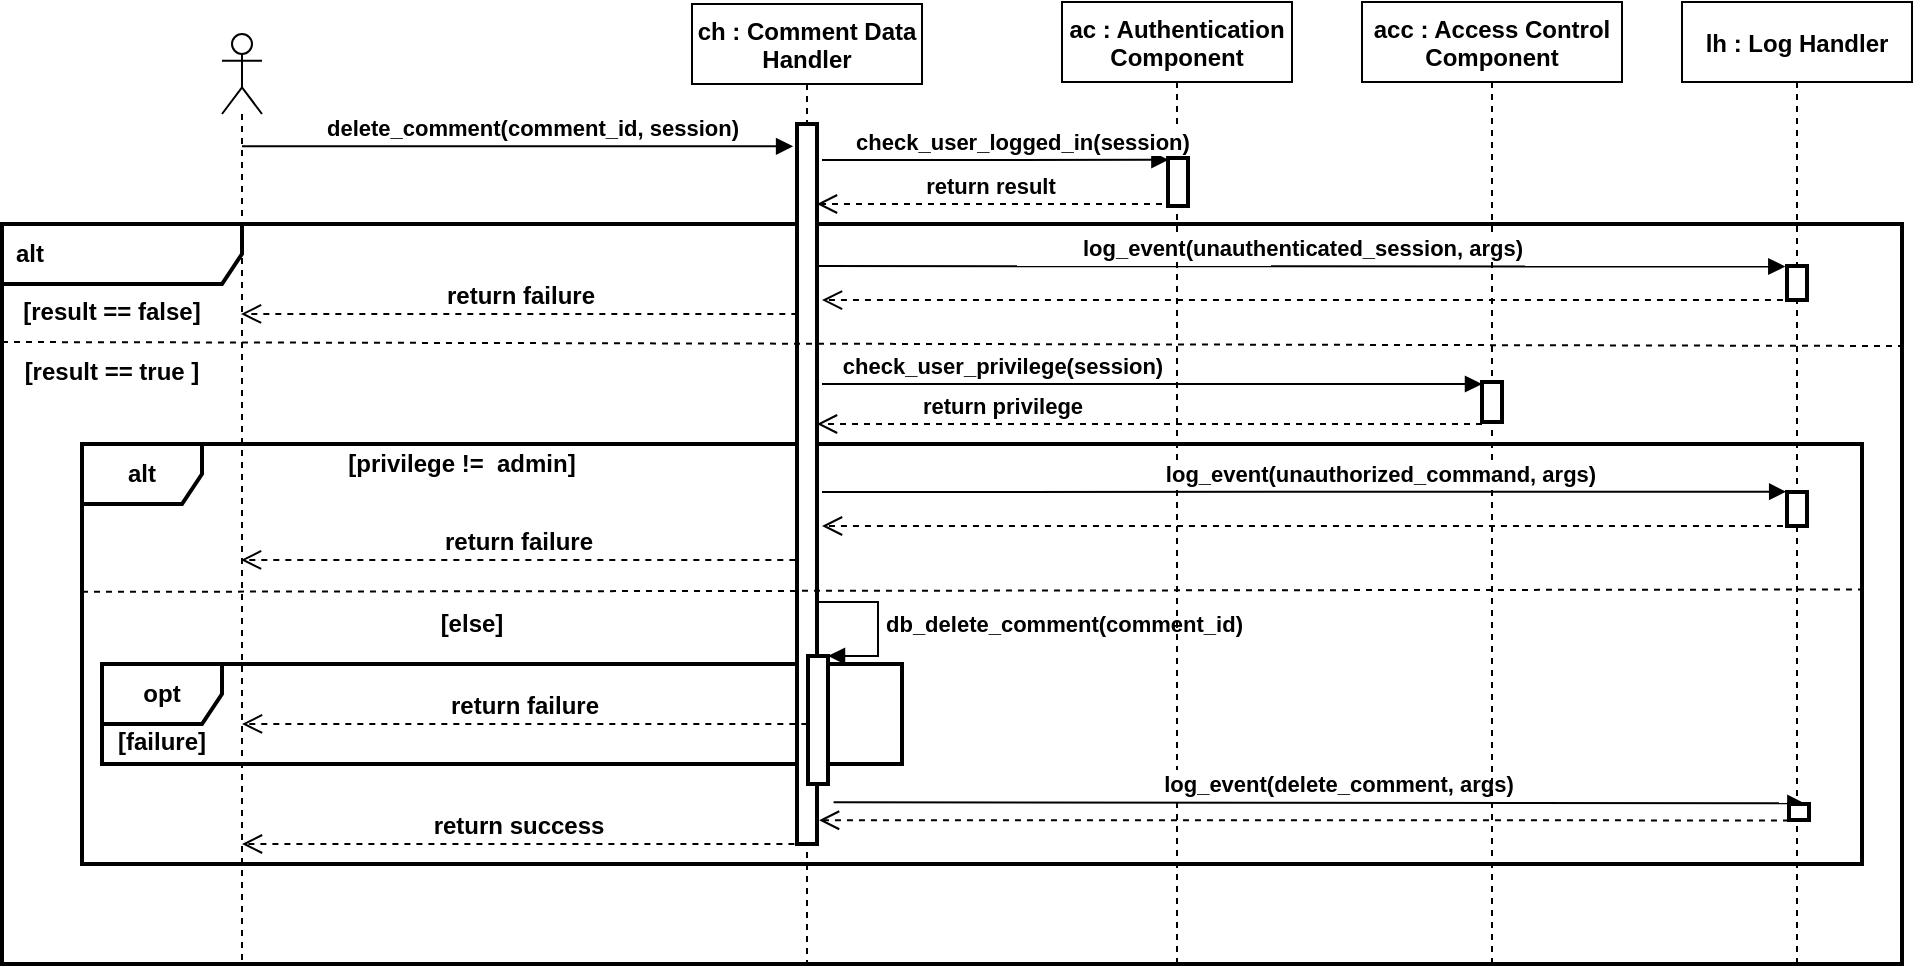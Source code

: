 <mxfile version="15.5.4" type="device"><diagram id="iNSmyKYfU8Jn5sc_922k" name="Page-1"><mxGraphModel dx="2035" dy="650" grid="1" gridSize="10" guides="1" tooltips="1" connect="1" arrows="1" fold="1" page="1" pageScale="1" pageWidth="850" pageHeight="1100" math="0" shadow="0"><root><mxCell id="0"/><mxCell id="1" parent="0"/><mxCell id="IfFnZldsuTPujF-EOs4x-30" value="&lt;font style=&quot;font-size: 12px&quot;&gt;&lt;b&gt;alt&lt;/b&gt;&lt;/font&gt;" style="shape=umlFrame;whiteSpace=wrap;html=1;width=120;height=30;boundedLbl=1;verticalAlign=middle;align=left;spacingLeft=5;strokeWidth=2;" parent="1" vertex="1"><mxGeometry x="-90" y="190" width="950" height="370" as="geometry"/></mxCell><mxCell id="IfFnZldsuTPujF-EOs4x-45" value="&lt;b&gt;alt&lt;/b&gt;" style="shape=umlFrame;whiteSpace=wrap;html=1;fontSize=12;strokeWidth=2;" parent="1" vertex="1"><mxGeometry x="-50" y="300" width="890" height="210" as="geometry"/></mxCell><mxCell id="gBuheMjF00UarFfIKdAf-5" value="&lt;b&gt;opt&lt;/b&gt;" style="shape=umlFrame;whiteSpace=wrap;html=1;strokeWidth=2;" vertex="1" parent="1"><mxGeometry x="-40" y="410" width="400" height="50" as="geometry"/></mxCell><mxCell id="IfFnZldsuTPujF-EOs4x-60" value="&lt;b&gt;check_user_privilege(session)&lt;/b&gt;" style="html=1;verticalAlign=bottom;endArrow=block;rounded=0;" parent="1" target="IfFnZldsuTPujF-EOs4x-62" edge="1"><mxGeometry x="-0.456" width="80" relative="1" as="geometry"><mxPoint x="320" y="270" as="sourcePoint"/><mxPoint x="640" y="270" as="targetPoint"/><mxPoint as="offset"/></mxGeometry></mxCell><mxCell id="IfFnZldsuTPujF-EOs4x-31" value="ch : Comment Data&#xA; Handler" style="shape=umlLifeline;perimeter=lifelinePerimeter;container=1;collapsible=0;recursiveResize=0;rounded=0;shadow=0;strokeWidth=1;fontStyle=1" parent="1" vertex="1"><mxGeometry x="255" y="80" width="115" height="480" as="geometry"/></mxCell><mxCell id="IfFnZldsuTPujF-EOs4x-32" value="" style="points=[];perimeter=orthogonalPerimeter;rounded=0;shadow=0;strokeWidth=2;" parent="IfFnZldsuTPujF-EOs4x-31" vertex="1"><mxGeometry x="52.5" y="60" width="10" height="360" as="geometry"/></mxCell><mxCell id="IfFnZldsuTPujF-EOs4x-67" value="" style="html=1;points=[];perimeter=orthogonalPerimeter;fontSize=11;strokeWidth=2;" parent="IfFnZldsuTPujF-EOs4x-31" vertex="1"><mxGeometry x="58" y="326" width="10" height="64" as="geometry"/></mxCell><mxCell id="IfFnZldsuTPujF-EOs4x-68" value="&lt;b&gt;db_delete_comment(comment_id)&lt;/b&gt;" style="edgeStyle=orthogonalEdgeStyle;html=1;align=left;spacingLeft=2;endArrow=block;rounded=0;entryX=1;entryY=0;fontSize=11;" parent="IfFnZldsuTPujF-EOs4x-31" target="IfFnZldsuTPujF-EOs4x-67" edge="1"><mxGeometry relative="1" as="geometry"><mxPoint x="63" y="299" as="sourcePoint"/><Array as="points"><mxPoint x="93" y="299"/><mxPoint x="93" y="326"/></Array></mxGeometry></mxCell><mxCell id="IfFnZldsuTPujF-EOs4x-33" value="" style="shape=umlLifeline;participant=umlActor;perimeter=lifelinePerimeter;whiteSpace=wrap;html=1;container=1;collapsible=0;recursiveResize=0;verticalAlign=top;spacingTop=36;outlineConnect=0;" parent="1" vertex="1"><mxGeometry x="20" y="95" width="20" height="465" as="geometry"/></mxCell><mxCell id="IfFnZldsuTPujF-EOs4x-34" value="" style="html=1;verticalAlign=bottom;endArrow=block;rounded=0;entryX=-0.195;entryY=0.031;entryDx=0;entryDy=0;entryPerimeter=0;" parent="1" source="IfFnZldsuTPujF-EOs4x-33" target="IfFnZldsuTPujF-EOs4x-32" edge="1"><mxGeometry width="80" relative="1" as="geometry"><mxPoint x="140" y="149" as="sourcePoint"/><mxPoint x="300" y="150" as="targetPoint"/></mxGeometry></mxCell><mxCell id="IfFnZldsuTPujF-EOs4x-59" value="&lt;b&gt;delete_comment(comment_id, session)&lt;br&gt;&lt;/b&gt;" style="edgeLabel;html=1;align=center;verticalAlign=middle;resizable=0;points=[];" parent="IfFnZldsuTPujF-EOs4x-34" vertex="1" connectable="0"><mxGeometry x="-0.099" y="1" relative="1" as="geometry"><mxPoint x="21" y="-8" as="offset"/></mxGeometry></mxCell><mxCell id="IfFnZldsuTPujF-EOs4x-35" value="ac : Authentication&#xA; Component" style="shape=umlLifeline;perimeter=lifelinePerimeter;container=1;collapsible=0;recursiveResize=0;rounded=0;shadow=0;strokeWidth=1;fontStyle=1" parent="1" vertex="1"><mxGeometry x="440" y="79" width="115" height="481" as="geometry"/></mxCell><mxCell id="IfFnZldsuTPujF-EOs4x-36" value="" style="points=[];perimeter=orthogonalPerimeter;rounded=0;shadow=0;strokeWidth=2;" parent="IfFnZldsuTPujF-EOs4x-35" vertex="1"><mxGeometry x="53" y="78" width="10" height="24" as="geometry"/></mxCell><mxCell id="IfFnZldsuTPujF-EOs4x-38" value="&lt;b&gt;check_user_logged_in(session)&lt;/b&gt;" style="html=1;verticalAlign=bottom;endArrow=block;rounded=0;entryX=0.021;entryY=0.038;entryDx=0;entryDy=0;entryPerimeter=0;" parent="1" target="IfFnZldsuTPujF-EOs4x-36" edge="1"><mxGeometry x="0.155" width="80" relative="1" as="geometry"><mxPoint x="320" y="158" as="sourcePoint"/><mxPoint x="520" y="158" as="targetPoint"/><mxPoint as="offset"/></mxGeometry></mxCell><mxCell id="IfFnZldsuTPujF-EOs4x-39" value="&lt;b&gt;return result&lt;br&gt;&lt;/b&gt;" style="html=1;verticalAlign=bottom;endArrow=open;dashed=1;endSize=8;rounded=0;" parent="1" target="IfFnZldsuTPujF-EOs4x-32" edge="1"><mxGeometry relative="1" as="geometry"><mxPoint x="490" y="180" as="sourcePoint"/><mxPoint x="560" y="180" as="targetPoint"/></mxGeometry></mxCell><mxCell id="IfFnZldsuTPujF-EOs4x-41" value="" style="endArrow=none;dashed=1;html=1;strokeWidth=1;rounded=0;endSize=6;exitX=0;exitY=1;exitDx=0;exitDy=0;" parent="1" source="IfFnZldsuTPujF-EOs4x-43" edge="1"><mxGeometry width="50" height="50" relative="1" as="geometry"><mxPoint x="-4" y="250.0" as="sourcePoint"/><mxPoint x="860" y="251" as="targetPoint"/></mxGeometry></mxCell><mxCell id="IfFnZldsuTPujF-EOs4x-42" value="&lt;b&gt;[result == true ]&lt;br&gt;&lt;/b&gt;" style="text;html=1;strokeColor=none;fillColor=none;align=center;verticalAlign=middle;whiteSpace=wrap;rounded=0;" parent="1" vertex="1"><mxGeometry x="-90" y="249" width="110" height="30" as="geometry"/></mxCell><mxCell id="IfFnZldsuTPujF-EOs4x-43" value="&lt;b&gt;[result == false]&lt;/b&gt;" style="text;html=1;strokeColor=none;fillColor=none;align=center;verticalAlign=middle;whiteSpace=wrap;rounded=0;" parent="1" vertex="1"><mxGeometry x="-90" y="219" width="110" height="30" as="geometry"/></mxCell><mxCell id="IfFnZldsuTPujF-EOs4x-44" value="&lt;b&gt;return failure&lt;br&gt;&lt;/b&gt;" style="html=1;verticalAlign=bottom;endArrow=open;dashed=1;endSize=8;rounded=0;fontSize=12;strokeWidth=1;exitX=0.016;exitY=0.476;exitDx=0;exitDy=0;exitPerimeter=0;" parent="1" edge="1"><mxGeometry relative="1" as="geometry"><mxPoint x="307.66" y="234.96" as="sourcePoint"/><mxPoint x="29.5" y="234.96" as="targetPoint"/></mxGeometry></mxCell><mxCell id="IfFnZldsuTPujF-EOs4x-46" value="&lt;div&gt;&lt;b&gt;[privilege !=&amp;nbsp; admin]&lt;/b&gt;&lt;/div&gt;" style="text;html=1;strokeColor=none;fillColor=none;align=center;verticalAlign=middle;whiteSpace=wrap;rounded=0;fontSize=12;" parent="1" vertex="1"><mxGeometry x="30" y="300" width="220" height="20" as="geometry"/></mxCell><mxCell id="IfFnZldsuTPujF-EOs4x-47" value="&lt;b&gt;[else]&lt;/b&gt;" style="text;html=1;strokeColor=none;fillColor=none;align=center;verticalAlign=middle;whiteSpace=wrap;rounded=0;fontSize=12;" parent="1" vertex="1"><mxGeometry x="60" y="380" width="170" height="20" as="geometry"/></mxCell><mxCell id="IfFnZldsuTPujF-EOs4x-48" value="" style="endArrow=none;dashed=1;html=1;rounded=0;fontSize=12;endSize=6;strokeWidth=1;entryX=1;entryY=0.442;entryDx=0;entryDy=0;entryPerimeter=0;exitX=0;exitY=0.352;exitDx=0;exitDy=0;exitPerimeter=0;" parent="1" source="IfFnZldsuTPujF-EOs4x-45" edge="1"><mxGeometry width="50" height="50" relative="1" as="geometry"><mxPoint x="20" y="373" as="sourcePoint"/><mxPoint x="840" y="372.72" as="targetPoint"/><Array as="points"/></mxGeometry></mxCell><mxCell id="IfFnZldsuTPujF-EOs4x-51" value="&lt;b&gt;return success&lt;br&gt;&lt;/b&gt;" style="html=1;verticalAlign=bottom;endArrow=open;dashed=1;endSize=8;rounded=0;fontSize=12;strokeWidth=1;exitX=-0.13;exitY=1;exitDx=0;exitDy=0;exitPerimeter=0;" parent="1" source="IfFnZldsuTPujF-EOs4x-32" target="IfFnZldsuTPujF-EOs4x-33" edge="1"><mxGeometry relative="1" as="geometry"><mxPoint x="310" y="410" as="sourcePoint"/><mxPoint x="230" y="410" as="targetPoint"/></mxGeometry></mxCell><mxCell id="IfFnZldsuTPujF-EOs4x-52" value="&lt;b&gt;return failure&lt;br&gt;&lt;/b&gt;" style="html=1;verticalAlign=bottom;endArrow=open;dashed=1;endSize=8;rounded=0;fontSize=12;strokeWidth=1;exitX=0.016;exitY=0.476;exitDx=0;exitDy=0;exitPerimeter=0;" parent="1" edge="1"><mxGeometry relative="1" as="geometry"><mxPoint x="306.66" y="357.96" as="sourcePoint"/><mxPoint x="29.5" y="357.96" as="targetPoint"/></mxGeometry></mxCell><mxCell id="IfFnZldsuTPujF-EOs4x-53" value="lh : Log Handler" style="shape=umlLifeline;perimeter=lifelinePerimeter;container=1;collapsible=0;recursiveResize=0;rounded=0;shadow=0;strokeWidth=1;fontStyle=1" parent="1" vertex="1"><mxGeometry x="750" y="79" width="115" height="481" as="geometry"/></mxCell><mxCell id="i9UBI03PLvEVBWmQl84J-3" value="" style="points=[];perimeter=orthogonalPerimeter;rounded=0;shadow=0;strokeWidth=2;" parent="IfFnZldsuTPujF-EOs4x-53" vertex="1"><mxGeometry x="52.5" y="132" width="10" height="17" as="geometry"/></mxCell><mxCell id="gBuheMjF00UarFfIKdAf-3" value="" style="points=[];perimeter=orthogonalPerimeter;rounded=0;shadow=0;strokeWidth=2;" vertex="1" parent="IfFnZldsuTPujF-EOs4x-53"><mxGeometry x="52.5" y="245" width="10" height="17" as="geometry"/></mxCell><mxCell id="IfFnZldsuTPujF-EOs4x-55" value="&lt;font style=&quot;font-size: 11px&quot;&gt;&lt;b&gt;log_event(delete_comment, args)&lt;br&gt;&lt;/b&gt;&lt;/font&gt;" style="html=1;verticalAlign=bottom;endArrow=block;rounded=0;fontSize=12;endSize=6;strokeWidth=1;entryX=-0.031;entryY=0.093;entryDx=0;entryDy=0;entryPerimeter=0;exitX=1.03;exitY=0.942;exitDx=0;exitDy=0;exitPerimeter=0;" parent="1" edge="1"><mxGeometry x="0.039" width="80" relative="1" as="geometry"><mxPoint x="325.8" y="479.12" as="sourcePoint"/><mxPoint x="811.19" y="479.581" as="targetPoint"/><mxPoint as="offset"/></mxGeometry></mxCell><mxCell id="IfFnZldsuTPujF-EOs4x-56" value="" style="html=1;verticalAlign=bottom;endArrow=open;dashed=1;endSize=8;rounded=0;fontSize=12;strokeWidth=1;exitX=0.098;exitY=1.01;exitDx=0;exitDy=0;exitPerimeter=0;entryX=1.103;entryY=0.967;entryDx=0;entryDy=0;entryPerimeter=0;" parent="1" edge="1" target="IfFnZldsuTPujF-EOs4x-32"><mxGeometry relative="1" as="geometry"><mxPoint x="803.48" y="488.2" as="sourcePoint"/><mxPoint x="323" y="488.2" as="targetPoint"/></mxGeometry></mxCell><mxCell id="IfFnZldsuTPujF-EOs4x-61" value="acc : Access Control&#xA;Component" style="shape=umlLifeline;perimeter=lifelinePerimeter;container=1;collapsible=0;recursiveResize=0;rounded=0;shadow=0;strokeWidth=1;fontStyle=1" parent="1" vertex="1"><mxGeometry x="590" y="79" width="130" height="481" as="geometry"/></mxCell><mxCell id="IfFnZldsuTPujF-EOs4x-49" value="&lt;font style=&quot;font-size: 11px&quot;&gt;&lt;b&gt;return privilege&lt;br&gt;&lt;/b&gt;&lt;/font&gt;" style="html=1;verticalAlign=bottom;endArrow=open;dashed=1;endSize=8;rounded=0;fontSize=12;strokeWidth=1;" parent="IfFnZldsuTPujF-EOs4x-61" target="IfFnZldsuTPujF-EOs4x-32" edge="1"><mxGeometry x="0.444" relative="1" as="geometry"><mxPoint x="60" y="211" as="sourcePoint"/><mxPoint x="-155.33" y="210.72" as="targetPoint"/><mxPoint as="offset"/></mxGeometry></mxCell><mxCell id="IfFnZldsuTPujF-EOs4x-62" value="" style="points=[];perimeter=orthogonalPerimeter;rounded=0;shadow=0;strokeWidth=2;" parent="IfFnZldsuTPujF-EOs4x-61" vertex="1"><mxGeometry x="60" y="190" width="10" height="20" as="geometry"/></mxCell><mxCell id="i9UBI03PLvEVBWmQl84J-1" value="&lt;font style=&quot;font-size: 11px&quot;&gt;&lt;b&gt;log_event(unauthorized_command, args)&lt;br&gt;&lt;/b&gt;&lt;/font&gt;" style="html=1;verticalAlign=bottom;endArrow=block;rounded=0;fontSize=12;endSize=6;strokeWidth=1;entryX=-0.041;entryY=-0.008;entryDx=0;entryDy=0;entryPerimeter=0;" parent="1" edge="1" target="gBuheMjF00UarFfIKdAf-3"><mxGeometry x="0.157" width="80" relative="1" as="geometry"><mxPoint x="320" y="324" as="sourcePoint"/><mxPoint x="790" y="324" as="targetPoint"/><mxPoint as="offset"/></mxGeometry></mxCell><mxCell id="i9UBI03PLvEVBWmQl84J-2" value="" style="html=1;verticalAlign=bottom;endArrow=open;dashed=1;endSize=8;rounded=0;fontSize=12;strokeWidth=1;exitX=0.098;exitY=1.01;exitDx=0;exitDy=0;exitPerimeter=0;startSize=7;" parent="1" edge="1"><mxGeometry relative="1" as="geometry"><mxPoint x="800.48" y="341.0" as="sourcePoint"/><mxPoint x="320" y="341" as="targetPoint"/></mxGeometry></mxCell><mxCell id="i9UBI03PLvEVBWmQl84J-4" value="&lt;font style=&quot;font-size: 11px&quot;&gt;&lt;b&gt;log_event(unauthenticated_session, args)&lt;br&gt;&lt;/b&gt;&lt;/font&gt;" style="html=1;verticalAlign=bottom;endArrow=block;rounded=0;fontSize=12;endSize=6;strokeWidth=1;entryX=-0.085;entryY=0.015;entryDx=0;entryDy=0;entryPerimeter=0;" parent="1" edge="1" target="i9UBI03PLvEVBWmQl84J-3"><mxGeometry x="0.002" width="80" relative="1" as="geometry"><mxPoint x="318" y="211.02" as="sourcePoint"/><mxPoint x="790" y="211" as="targetPoint"/><mxPoint as="offset"/></mxGeometry></mxCell><mxCell id="i9UBI03PLvEVBWmQl84J-5" value="" style="html=1;verticalAlign=bottom;endArrow=open;dashed=1;endSize=8;rounded=0;fontSize=12;strokeWidth=1;exitX=0.098;exitY=1.01;exitDx=0;exitDy=0;exitPerimeter=0;startSize=7;" parent="1" edge="1"><mxGeometry relative="1" as="geometry"><mxPoint x="800.48" y="228.02" as="sourcePoint"/><mxPoint x="320" y="228.02" as="targetPoint"/></mxGeometry></mxCell><mxCell id="gBuheMjF00UarFfIKdAf-4" value="" style="points=[];perimeter=orthogonalPerimeter;rounded=0;shadow=0;strokeWidth=2;" vertex="1" parent="1"><mxGeometry x="803.5" y="480" width="10" height="8" as="geometry"/></mxCell><mxCell id="gBuheMjF00UarFfIKdAf-6" value="&lt;b&gt;return failure&lt;br&gt;&lt;/b&gt;" style="html=1;verticalAlign=bottom;endArrow=open;dashed=1;endSize=8;rounded=0;fontSize=12;strokeWidth=1;exitX=0.016;exitY=0.476;exitDx=0;exitDy=0;exitPerimeter=0;" edge="1" parent="1" target="IfFnZldsuTPujF-EOs4x-33"><mxGeometry relative="1" as="geometry"><mxPoint x="312.66" y="439.96" as="sourcePoint"/><mxPoint x="35.5" y="439.96" as="targetPoint"/></mxGeometry></mxCell><mxCell id="gBuheMjF00UarFfIKdAf-8" value="&lt;b&gt;[failure]&lt;/b&gt;" style="text;html=1;strokeColor=none;fillColor=none;align=center;verticalAlign=middle;whiteSpace=wrap;rounded=0;" vertex="1" parent="1"><mxGeometry x="-40" y="434" width="60" height="30" as="geometry"/></mxCell></root></mxGraphModel></diagram></mxfile>